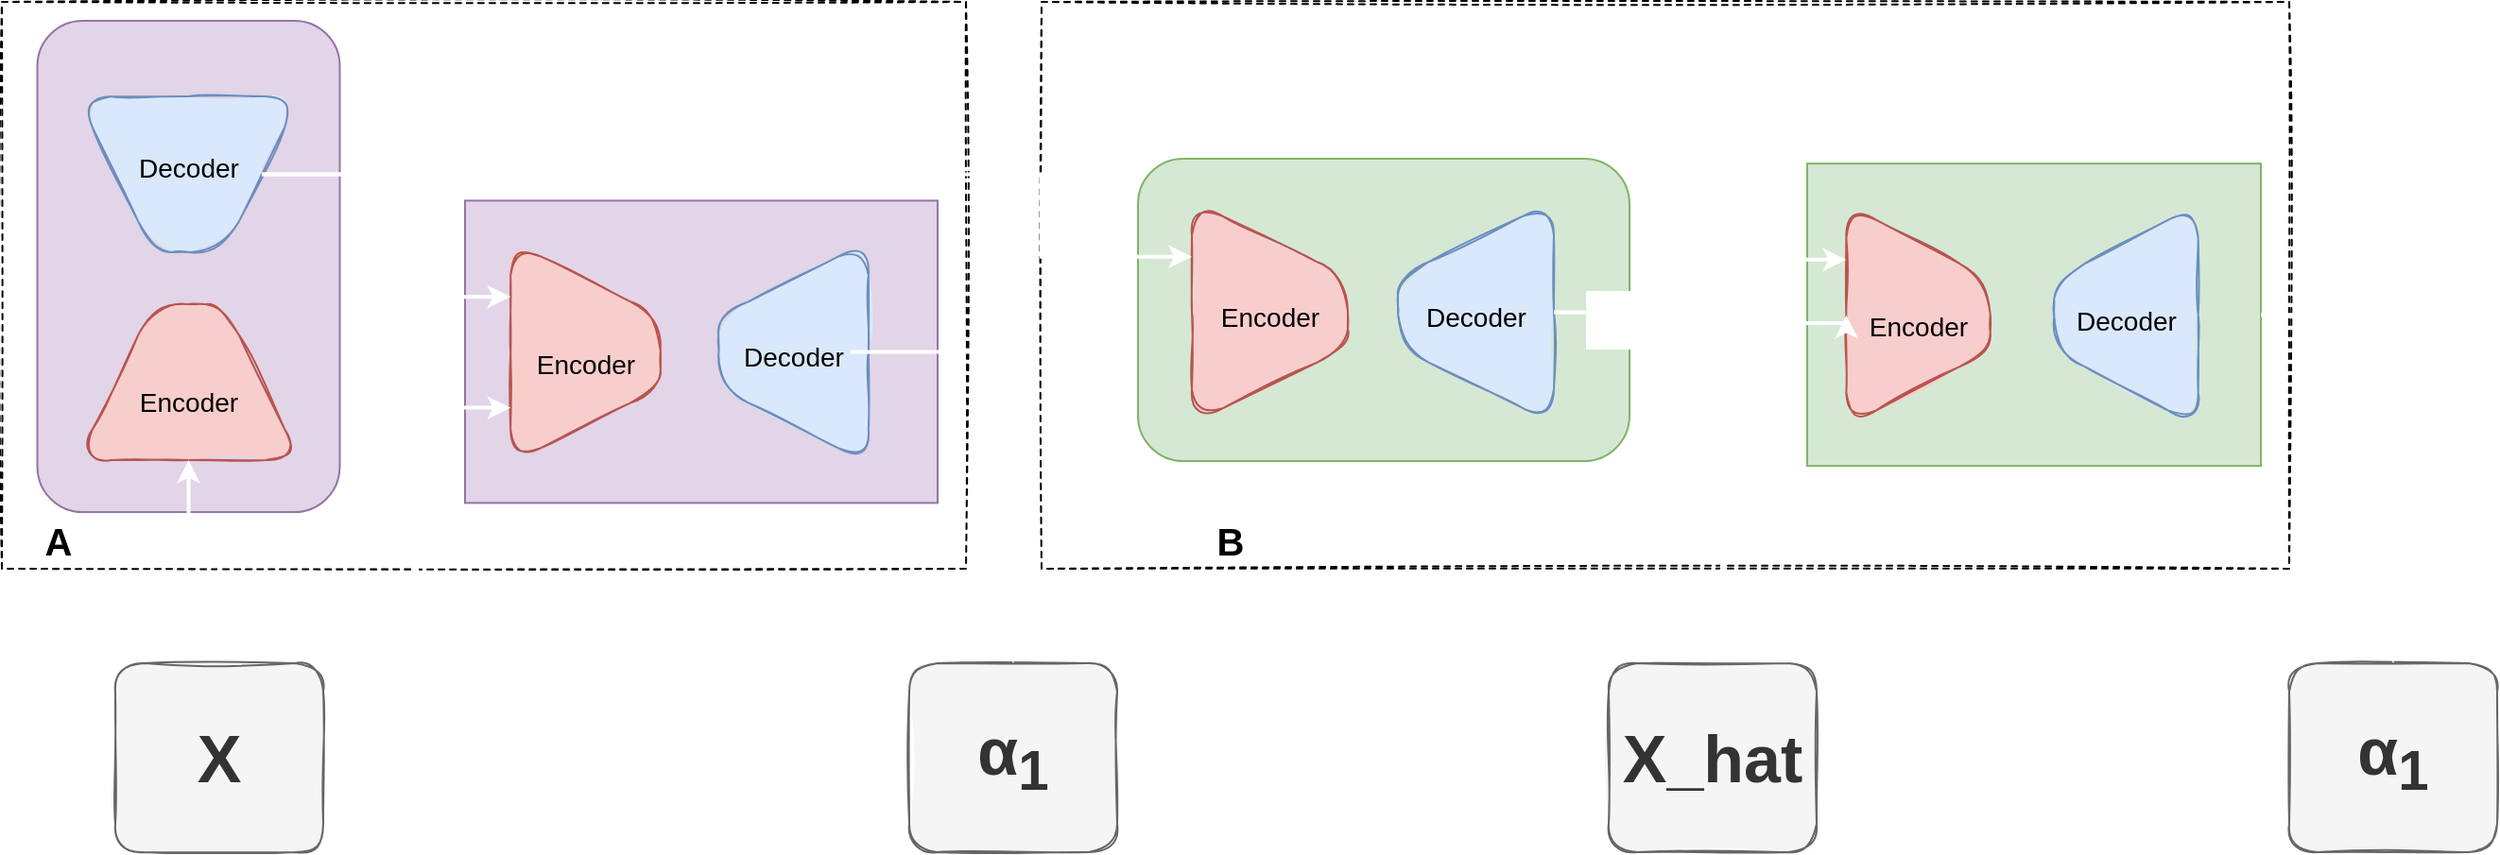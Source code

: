 <mxfile version="16.6.4" type="github">
  <diagram id="4YwVzGs6rVlEmf7iypRt" name="第 1 页">
    <mxGraphModel dx="1673" dy="820" grid="1" gridSize="10" guides="1" tooltips="1" connect="1" arrows="1" fold="1" page="1" pageScale="1" pageWidth="1169" pageHeight="827" math="0" shadow="0">
      <root>
        <mxCell id="0" />
        <mxCell id="1" parent="0" />
        <mxCell id="OXdLSGmj_vhWJyE9Hy_o-1" value="" style="rounded=0;whiteSpace=wrap;html=1;dashed=1;sketch=1;" vertex="1" parent="1">
          <mxGeometry x="180" y="250" width="510" height="300" as="geometry" />
        </mxCell>
        <mxCell id="OXdLSGmj_vhWJyE9Hy_o-5" value="" style="group;sketch=1;rounded=0;arcSize=0;" vertex="1" connectable="0" parent="1">
          <mxGeometry x="198.75" y="260" width="160" height="263" as="geometry" />
        </mxCell>
        <mxCell id="OXdLSGmj_vhWJyE9Hy_o-4" value="" style="rounded=1;whiteSpace=wrap;html=1;fillColor=#e1d5e7;strokeColor=#9673a6;" vertex="1" parent="OXdLSGmj_vhWJyE9Hy_o-5">
          <mxGeometry width="160" height="260" as="geometry" />
        </mxCell>
        <mxCell id="OXdLSGmj_vhWJyE9Hy_o-2" value="" style="shape=trapezoid;perimeter=trapezoidPerimeter;whiteSpace=wrap;html=1;fixedSize=1;rounded=1;shadow=0;glass=0;sketch=1;fillStyle=solid;fontSize=28;fillColor=#dae8fc;rotation=-180;size=40;strokeColor=#6c8ebf;align=center;arcSize=36;" vertex="1" parent="OXdLSGmj_vhWJyE9Hy_o-5">
          <mxGeometry x="21.25" y="40" width="117.5" height="82.5" as="geometry" />
        </mxCell>
        <mxCell id="OXdLSGmj_vhWJyE9Hy_o-3" value="" style="shape=trapezoid;perimeter=trapezoidPerimeter;whiteSpace=wrap;html=1;fixedSize=1;rounded=1;shadow=0;glass=0;sketch=1;fillStyle=solid;fontSize=28;fillColor=#f8cecc;rotation=0;size=40;strokeColor=#b85450;align=center;arcSize=36;" vertex="1" parent="OXdLSGmj_vhWJyE9Hy_o-5">
          <mxGeometry x="21.25" y="150" width="117.5" height="82.5" as="geometry" />
        </mxCell>
        <mxCell id="OXdLSGmj_vhWJyE9Hy_o-18" value="&lt;font style=&quot;font-size: 14px&quot;&gt;Encoder&lt;/font&gt;" style="text;html=1;strokeColor=none;fillColor=none;align=center;verticalAlign=middle;whiteSpace=wrap;rounded=0;dashed=1;sketch=1;fontSize=20;" vertex="1" parent="OXdLSGmj_vhWJyE9Hy_o-5">
          <mxGeometry x="50" y="184" width="60" height="30" as="geometry" />
        </mxCell>
        <mxCell id="OXdLSGmj_vhWJyE9Hy_o-19" value="&lt;font style=&quot;font-size: 14px&quot;&gt;Decoder&lt;/font&gt;" style="text;html=1;strokeColor=none;fillColor=none;align=center;verticalAlign=middle;whiteSpace=wrap;rounded=0;dashed=1;sketch=1;fontSize=20;" vertex="1" parent="OXdLSGmj_vhWJyE9Hy_o-5">
          <mxGeometry x="50" y="60" width="60" height="30" as="geometry" />
        </mxCell>
        <mxCell id="OXdLSGmj_vhWJyE9Hy_o-7" value="" style="group;rotation=90;sketch=1;rounded=1;" vertex="1" connectable="0" parent="1">
          <mxGeometry x="475" y="315" width="160" height="250" as="geometry" />
        </mxCell>
        <mxCell id="OXdLSGmj_vhWJyE9Hy_o-8" value="" style="rounded=0;whiteSpace=wrap;html=1;rotation=90;fillColor=#e1d5e7;strokeColor=#9673a6;" vertex="1" parent="OXdLSGmj_vhWJyE9Hy_o-7">
          <mxGeometry x="-5" y="-4.808" width="160" height="250" as="geometry" />
        </mxCell>
        <mxCell id="OXdLSGmj_vhWJyE9Hy_o-9" value="" style="shape=trapezoid;perimeter=trapezoidPerimeter;whiteSpace=wrap;html=1;fixedSize=1;rounded=1;shadow=0;glass=0;sketch=1;fillStyle=solid;fontSize=28;fillColor=#dae8fc;rotation=-90;size=40;strokeColor=#6c8ebf;align=center;arcSize=36;" vertex="1" parent="OXdLSGmj_vhWJyE9Hy_o-7">
          <mxGeometry x="65" y="80.769" width="117.5" height="79.327" as="geometry" />
        </mxCell>
        <mxCell id="OXdLSGmj_vhWJyE9Hy_o-10" value="" style="shape=trapezoid;perimeter=trapezoidPerimeter;whiteSpace=wrap;html=1;fixedSize=1;rounded=1;shadow=0;glass=0;sketch=1;fillStyle=solid;fontSize=28;fillColor=#f8cecc;rotation=90;size=40;strokeColor=#b85450;align=center;arcSize=36;" vertex="1" parent="OXdLSGmj_vhWJyE9Hy_o-7">
          <mxGeometry x="-45" y="80.769" width="117.5" height="79.327" as="geometry" />
        </mxCell>
        <mxCell id="OXdLSGmj_vhWJyE9Hy_o-16" value="&lt;font style=&quot;font-size: 14px&quot;&gt;Encoder&lt;/font&gt;" style="text;html=1;strokeColor=none;fillColor=none;align=center;verticalAlign=middle;whiteSpace=wrap;rounded=0;dashed=1;sketch=1;fontSize=20;" vertex="1" parent="OXdLSGmj_vhWJyE9Hy_o-7">
          <mxGeometry x="-16" y="109" width="60" height="30" as="geometry" />
        </mxCell>
        <mxCell id="OXdLSGmj_vhWJyE9Hy_o-17" value="&lt;font style=&quot;font-size: 14px&quot;&gt;Decoder&lt;/font&gt;" style="text;html=1;strokeColor=none;fillColor=none;align=center;verticalAlign=middle;whiteSpace=wrap;rounded=0;dashed=1;sketch=1;fontSize=20;" vertex="1" parent="OXdLSGmj_vhWJyE9Hy_o-7">
          <mxGeometry x="93.75" y="105.19" width="60" height="30" as="geometry" />
        </mxCell>
        <mxCell id="OXdLSGmj_vhWJyE9Hy_o-12" value="&lt;b&gt;&lt;font style=&quot;font-size: 20px&quot;&gt;A&lt;/font&gt;&lt;/b&gt;" style="text;html=1;strokeColor=none;fillColor=none;align=center;verticalAlign=middle;whiteSpace=wrap;rounded=0;dashed=1;sketch=1;" vertex="1" parent="1">
          <mxGeometry x="180" y="520" width="60" height="30" as="geometry" />
        </mxCell>
        <mxCell id="OXdLSGmj_vhWJyE9Hy_o-14" style="edgeStyle=orthogonalEdgeStyle;rounded=0;orthogonalLoop=1;jettySize=auto;html=1;fontSize=20;entryX=0.5;entryY=1;entryDx=0;entryDy=0;strokeWidth=2;strokeColor=#FFFFFF;" edge="1" parent="1" source="OXdLSGmj_vhWJyE9Hy_o-13" target="OXdLSGmj_vhWJyE9Hy_o-3">
          <mxGeometry relative="1" as="geometry">
            <mxPoint x="260" y="520" as="targetPoint" />
          </mxGeometry>
        </mxCell>
        <mxCell id="OXdLSGmj_vhWJyE9Hy_o-15" style="edgeStyle=orthogonalEdgeStyle;rounded=0;orthogonalLoop=1;jettySize=auto;html=1;entryX=0.75;entryY=1;entryDx=0;entryDy=0;fontSize=20;strokeWidth=2;strokeColor=#FFFFFF;" edge="1" parent="1" source="OXdLSGmj_vhWJyE9Hy_o-13" target="OXdLSGmj_vhWJyE9Hy_o-10">
          <mxGeometry relative="1" as="geometry" />
        </mxCell>
        <mxCell id="OXdLSGmj_vhWJyE9Hy_o-13" value="&lt;h1&gt;&lt;font style=&quot;font-size: 35px&quot;&gt;X&lt;/font&gt;&lt;/h1&gt;" style="rounded=1;whiteSpace=wrap;html=1;shadow=0;glass=0;fillStyle=solid;fillColor=#f5f5f5;strokeColor=#666666;fontColor=#333333;sketch=1;" vertex="1" parent="1">
          <mxGeometry x="240" y="600" width="110" height="100" as="geometry" />
        </mxCell>
        <mxCell id="OXdLSGmj_vhWJyE9Hy_o-21" style="edgeStyle=orthogonalEdgeStyle;rounded=0;orthogonalLoop=1;jettySize=auto;html=1;entryX=0.25;entryY=1;entryDx=0;entryDy=0;fontSize=14;strokeWidth=2;strokeColor=#FFFFFF;" edge="1" parent="1" source="OXdLSGmj_vhWJyE9Hy_o-2" target="OXdLSGmj_vhWJyE9Hy_o-10">
          <mxGeometry relative="1" as="geometry" />
        </mxCell>
        <mxCell id="OXdLSGmj_vhWJyE9Hy_o-22" value="&lt;b&gt;&lt;font style=&quot;font-size: 22px&quot; color=&quot;#ffffff&quot;&gt;G&lt;sub&gt;a&lt;/sub&gt;(X)&lt;/font&gt;&lt;/b&gt;" style="edgeLabel;html=1;align=center;verticalAlign=middle;resizable=0;points=[];fontSize=14;" vertex="1" connectable="0" parent="OXdLSGmj_vhWJyE9Hy_o-21">
          <mxGeometry x="-0.279" y="-3" relative="1" as="geometry">
            <mxPoint as="offset" />
          </mxGeometry>
        </mxCell>
        <mxCell id="OXdLSGmj_vhWJyE9Hy_o-23" value="" style="rounded=0;whiteSpace=wrap;html=1;dashed=1;sketch=1;" vertex="1" parent="1">
          <mxGeometry x="730" y="250" width="660" height="300" as="geometry" />
        </mxCell>
        <mxCell id="OXdLSGmj_vhWJyE9Hy_o-24" value="" style="group;sketch=1;rounded=0;arcSize=0;rotation=90;" vertex="1" connectable="0" parent="1">
          <mxGeometry x="830" y="282" width="160" height="263" as="geometry" />
        </mxCell>
        <mxCell id="OXdLSGmj_vhWJyE9Hy_o-25" value="" style="rounded=1;whiteSpace=wrap;html=1;rotation=90;fillColor=#d5e8d4;strokeColor=#82b366;" vertex="1" parent="OXdLSGmj_vhWJyE9Hy_o-24">
          <mxGeometry x="1" y="1" width="160" height="260" as="geometry" />
        </mxCell>
        <mxCell id="OXdLSGmj_vhWJyE9Hy_o-26" value="" style="shape=trapezoid;perimeter=trapezoidPerimeter;whiteSpace=wrap;html=1;fixedSize=1;rounded=1;shadow=0;glass=0;sketch=1;fillStyle=solid;fontSize=28;fillColor=#dae8fc;rotation=-90;size=40;strokeColor=#6c8ebf;align=center;arcSize=36;" vertex="1" parent="OXdLSGmj_vhWJyE9Hy_o-24">
          <mxGeometry x="71" y="91" width="117.5" height="82.5" as="geometry" />
        </mxCell>
        <mxCell id="OXdLSGmj_vhWJyE9Hy_o-27" value="" style="shape=trapezoid;perimeter=trapezoidPerimeter;whiteSpace=wrap;html=1;fixedSize=1;rounded=1;shadow=0;glass=0;sketch=1;fillStyle=solid;fontSize=28;fillColor=#f8cecc;rotation=90;size=40;strokeColor=#b85450;align=center;arcSize=36;" vertex="1" parent="OXdLSGmj_vhWJyE9Hy_o-24">
          <mxGeometry x="-38" y="91" width="117.5" height="82.5" as="geometry" />
        </mxCell>
        <mxCell id="OXdLSGmj_vhWJyE9Hy_o-28" value="&lt;font style=&quot;font-size: 14px&quot;&gt;Encoder&lt;/font&gt;" style="text;html=1;strokeColor=none;fillColor=none;align=center;verticalAlign=middle;whiteSpace=wrap;rounded=0;dashed=1;sketch=1;fontSize=20;rotation=0;" vertex="1" parent="OXdLSGmj_vhWJyE9Hy_o-24">
          <mxGeometry x="-9.25" y="117.25" width="60" height="30" as="geometry" />
        </mxCell>
        <mxCell id="OXdLSGmj_vhWJyE9Hy_o-29" value="&lt;font style=&quot;font-size: 14px&quot;&gt;Decoder&lt;/font&gt;" style="text;html=1;strokeColor=none;fillColor=none;align=center;verticalAlign=middle;whiteSpace=wrap;rounded=0;dashed=1;sketch=1;fontSize=20;rotation=0;" vertex="1" parent="OXdLSGmj_vhWJyE9Hy_o-24">
          <mxGeometry x="100" y="117" width="60" height="30" as="geometry" />
        </mxCell>
        <mxCell id="OXdLSGmj_vhWJyE9Hy_o-30" value="" style="group;rotation=90;sketch=1;rounded=1;" vertex="1" connectable="0" parent="1">
          <mxGeometry x="1185" y="305" width="160" height="240" as="geometry" />
        </mxCell>
        <mxCell id="OXdLSGmj_vhWJyE9Hy_o-31" value="" style="rounded=0;whiteSpace=wrap;html=1;rotation=90;fillColor=#d5e8d4;strokeColor=#82b366;" vertex="1" parent="OXdLSGmj_vhWJyE9Hy_o-30">
          <mxGeometry x="-10" y="-9.415" width="160" height="240" as="geometry" />
        </mxCell>
        <mxCell id="OXdLSGmj_vhWJyE9Hy_o-32" value="" style="shape=trapezoid;perimeter=trapezoidPerimeter;whiteSpace=wrap;html=1;fixedSize=1;rounded=1;shadow=0;glass=0;sketch=1;fillStyle=solid;fontSize=28;fillColor=#dae8fc;rotation=-90;size=40;strokeColor=#6c8ebf;align=center;arcSize=36;" vertex="1" parent="OXdLSGmj_vhWJyE9Hy_o-30">
          <mxGeometry x="60" y="72.738" width="117.5" height="76.154" as="geometry" />
        </mxCell>
        <mxCell id="OXdLSGmj_vhWJyE9Hy_o-33" value="" style="shape=trapezoid;perimeter=trapezoidPerimeter;whiteSpace=wrap;html=1;fixedSize=1;rounded=1;shadow=0;glass=0;sketch=1;fillStyle=solid;fontSize=28;fillColor=#f8cecc;rotation=90;size=40;strokeColor=#b85450;align=center;arcSize=36;" vertex="1" parent="OXdLSGmj_vhWJyE9Hy_o-30">
          <mxGeometry x="-50" y="72.738" width="117.5" height="76.154" as="geometry" />
        </mxCell>
        <mxCell id="OXdLSGmj_vhWJyE9Hy_o-34" value="&lt;font style=&quot;font-size: 14px&quot;&gt;Encoder&lt;/font&gt;" style="text;html=1;strokeColor=none;fillColor=none;align=center;verticalAlign=middle;whiteSpace=wrap;rounded=0;dashed=1;sketch=1;fontSize=20;" vertex="1" parent="OXdLSGmj_vhWJyE9Hy_o-30">
          <mxGeometry x="-21" y="99.84" width="60" height="28.8" as="geometry" />
        </mxCell>
        <mxCell id="OXdLSGmj_vhWJyE9Hy_o-35" value="&lt;font style=&quot;font-size: 14px&quot;&gt;Decoder&lt;/font&gt;" style="text;html=1;strokeColor=none;fillColor=none;align=center;verticalAlign=middle;whiteSpace=wrap;rounded=0;dashed=1;sketch=1;fontSize=20;" vertex="1" parent="OXdLSGmj_vhWJyE9Hy_o-30">
          <mxGeometry x="88.75" y="96.182" width="60" height="28.8" as="geometry" />
        </mxCell>
        <mxCell id="OXdLSGmj_vhWJyE9Hy_o-36" value="&lt;span style=&quot;font-size: 20px&quot;&gt;&lt;b&gt;B&lt;/b&gt;&lt;/span&gt;" style="text;html=1;strokeColor=none;fillColor=none;align=center;verticalAlign=middle;whiteSpace=wrap;rounded=0;dashed=1;sketch=1;" vertex="1" parent="1">
          <mxGeometry x="800" y="520" width="60" height="30" as="geometry" />
        </mxCell>
        <mxCell id="OXdLSGmj_vhWJyE9Hy_o-37" style="edgeStyle=orthogonalEdgeStyle;rounded=0;orthogonalLoop=1;jettySize=auto;html=1;entryX=0.25;entryY=1;entryDx=0;entryDy=0;fontSize=14;strokeWidth=2;strokeColor=#FFFFFF;" edge="1" parent="1" source="OXdLSGmj_vhWJyE9Hy_o-26" target="OXdLSGmj_vhWJyE9Hy_o-33">
          <mxGeometry relative="1" as="geometry" />
        </mxCell>
        <mxCell id="OXdLSGmj_vhWJyE9Hy_o-38" value="&lt;b&gt;&lt;font color=&quot;#ffffff&quot;&gt;&lt;font style=&quot;font-size: 22px&quot;&gt;G&lt;/font&gt;&lt;font&gt;&lt;span style=&quot;font-size: 18.333px&quot;&gt;b(&lt;/span&gt;&lt;span style=&quot;font-size: 22px&quot;&gt;G&lt;sub&gt;a&lt;/sub&gt;(X))&lt;/span&gt;&lt;/font&gt;&lt;/font&gt;&lt;/b&gt;" style="edgeLabel;html=1;align=center;verticalAlign=middle;resizable=0;points=[];fontSize=14;" vertex="1" connectable="0" parent="OXdLSGmj_vhWJyE9Hy_o-37">
          <mxGeometry x="-0.279" y="-3" relative="1" as="geometry">
            <mxPoint as="offset" />
          </mxGeometry>
        </mxCell>
        <mxCell id="OXdLSGmj_vhWJyE9Hy_o-41" style="edgeStyle=orthogonalEdgeStyle;rounded=0;orthogonalLoop=1;jettySize=auto;html=1;entryX=0.25;entryY=1;entryDx=0;entryDy=0;fontSize=22;strokeWidth=2;strokeColor=#FFFFFF;" edge="1" parent="1" source="OXdLSGmj_vhWJyE9Hy_o-2" target="OXdLSGmj_vhWJyE9Hy_o-27">
          <mxGeometry relative="1" as="geometry">
            <Array as="points">
              <mxPoint x="730" y="341" />
              <mxPoint x="730" y="385" />
            </Array>
          </mxGeometry>
        </mxCell>
        <mxCell id="OXdLSGmj_vhWJyE9Hy_o-44" value="&lt;h1&gt;&lt;span style=&quot;font-size: 35px&quot;&gt;α&lt;sub&gt;1&lt;/sub&gt;&lt;/span&gt;&lt;/h1&gt;" style="rounded=1;whiteSpace=wrap;html=1;shadow=0;glass=0;fillStyle=solid;fillColor=#f5f5f5;strokeColor=#666666;fontColor=#333333;sketch=1;" vertex="1" parent="1">
          <mxGeometry x="660" y="600" width="110" height="100" as="geometry" />
        </mxCell>
        <mxCell id="OXdLSGmj_vhWJyE9Hy_o-45" style="edgeStyle=orthogonalEdgeStyle;rounded=0;orthogonalLoop=1;jettySize=auto;html=1;entryX=0.5;entryY=0;entryDx=0;entryDy=0;fontSize=22;strokeWidth=2;strokeColor=#FFFFFF;" edge="1" parent="1" source="OXdLSGmj_vhWJyE9Hy_o-17" target="OXdLSGmj_vhWJyE9Hy_o-44">
          <mxGeometry relative="1" as="geometry" />
        </mxCell>
        <mxCell id="OXdLSGmj_vhWJyE9Hy_o-47" style="edgeStyle=orthogonalEdgeStyle;rounded=0;orthogonalLoop=1;jettySize=auto;html=1;entryX=0.5;entryY=1;entryDx=0;entryDy=0;fontSize=22;strokeWidth=2;strokeColor=#FFFFFF;" edge="1" parent="1" source="OXdLSGmj_vhWJyE9Hy_o-46" target="OXdLSGmj_vhWJyE9Hy_o-33">
          <mxGeometry relative="1" as="geometry">
            <Array as="points">
              <mxPoint x="1090" y="540" />
              <mxPoint x="1130" y="540" />
              <mxPoint x="1130" y="420" />
            </Array>
          </mxGeometry>
        </mxCell>
        <mxCell id="OXdLSGmj_vhWJyE9Hy_o-46" value="&lt;h1&gt;&lt;span style=&quot;font-size: 35px&quot;&gt;X_hat&lt;/span&gt;&lt;/h1&gt;" style="rounded=1;whiteSpace=wrap;html=1;shadow=0;glass=0;fillStyle=solid;fillColor=#f5f5f5;strokeColor=#666666;fontColor=#333333;sketch=1;" vertex="1" parent="1">
          <mxGeometry x="1030" y="600" width="110" height="100" as="geometry" />
        </mxCell>
        <mxCell id="OXdLSGmj_vhWJyE9Hy_o-48" value="&lt;h1&gt;&lt;span style=&quot;font-size: 35px&quot;&gt;α&lt;sub&gt;1&lt;/sub&gt;&lt;/span&gt;&lt;/h1&gt;" style="rounded=1;whiteSpace=wrap;html=1;shadow=0;glass=0;fillStyle=solid;fillColor=#f5f5f5;strokeColor=#666666;fontColor=#333333;sketch=1;" vertex="1" parent="1">
          <mxGeometry x="1390" y="600" width="110" height="100" as="geometry" />
        </mxCell>
        <mxCell id="OXdLSGmj_vhWJyE9Hy_o-49" style="edgeStyle=orthogonalEdgeStyle;rounded=0;orthogonalLoop=1;jettySize=auto;html=1;fontSize=22;strokeWidth=2;strokeColor=#FFFFFF;" edge="1" parent="1" source="OXdLSGmj_vhWJyE9Hy_o-31" target="OXdLSGmj_vhWJyE9Hy_o-48">
          <mxGeometry relative="1" as="geometry" />
        </mxCell>
      </root>
    </mxGraphModel>
  </diagram>
</mxfile>
